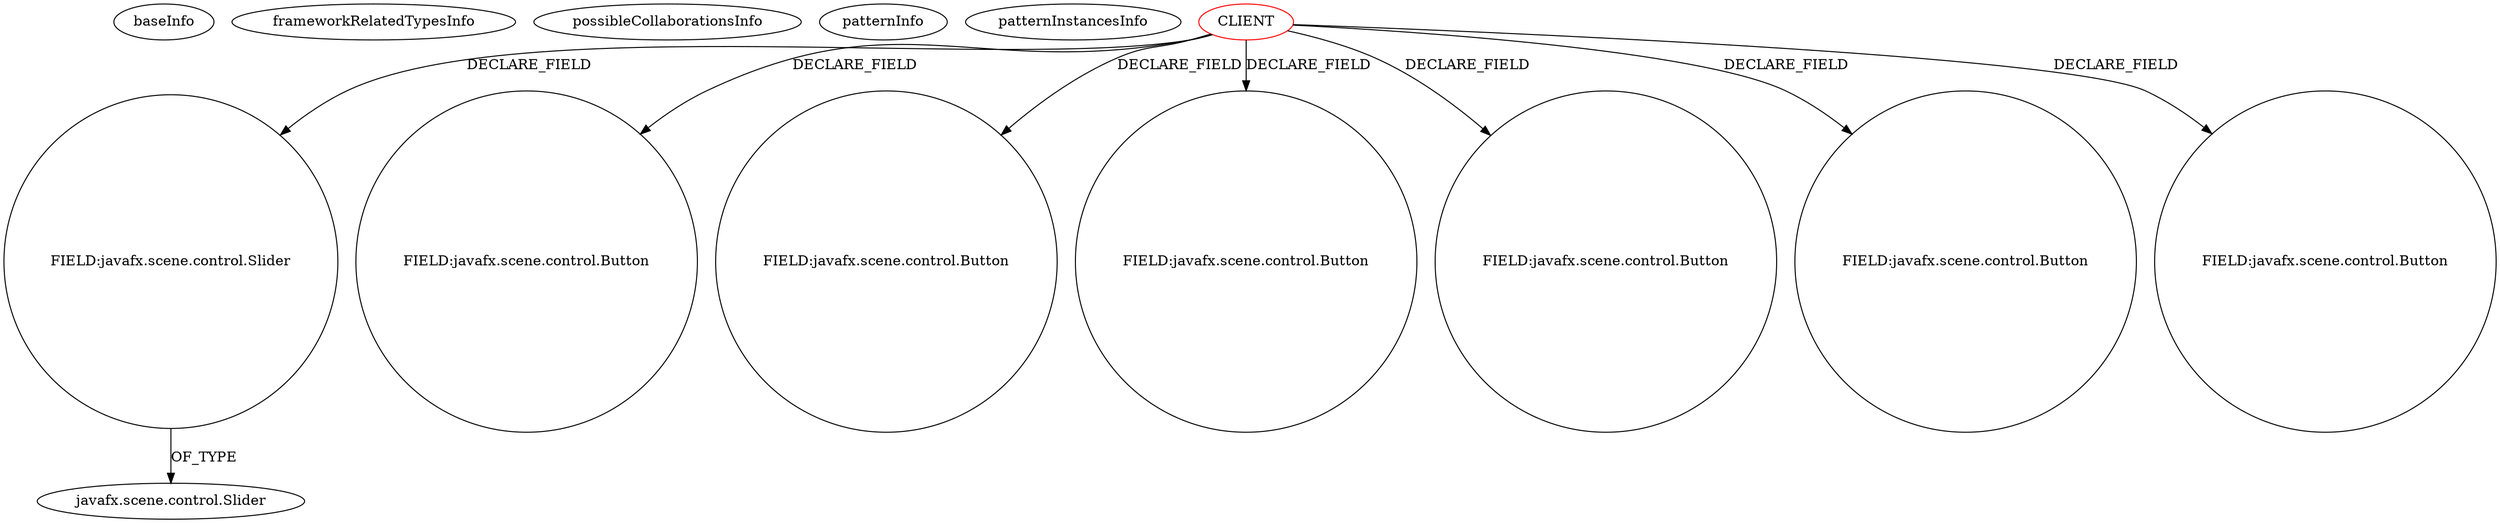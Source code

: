 digraph {
baseInfo[graphId=1194,category="pattern",isAnonymous=false,possibleRelation=false]
frameworkRelatedTypesInfo[]
possibleCollaborationsInfo[]
patternInfo[frequency=2.0,patternRootClient=0]
patternInstancesInfo[0="candybibby-Snake~/candybibby-Snake/Snake-master/src/graphicsJavaFX/Controller.java~Controller~2239",1="if12b051-SWP_Paint~/if12b051-SWP_Paint/SWP_Paint-master/SWP_Paint/src/gui/MainController.java~MainController~3089"]
41[label="javafx.scene.control.Slider",vertexType="FRAMEWORK_CLASS_TYPE",isFrameworkType=false]
78[label="FIELD:javafx.scene.control.Slider",vertexType="FIELD_DECLARATION",isFrameworkType=false,shape=circle]
0[label="CLIENT",vertexType="ROOT_CLIENT_CLASS_DECLARATION",isFrameworkType=false,color=red]
14[label="FIELD:javafx.scene.control.Button",vertexType="FIELD_DECLARATION",isFrameworkType=false,shape=circle]
6[label="FIELD:javafx.scene.control.Button",vertexType="FIELD_DECLARATION",isFrameworkType=false,shape=circle]
60[label="FIELD:javafx.scene.control.Button",vertexType="FIELD_DECLARATION",isFrameworkType=false,shape=circle]
12[label="FIELD:javafx.scene.control.Button",vertexType="FIELD_DECLARATION",isFrameworkType=false,shape=circle]
42[label="FIELD:javafx.scene.control.Button",vertexType="FIELD_DECLARATION",isFrameworkType=false,shape=circle]
22[label="FIELD:javafx.scene.control.Button",vertexType="FIELD_DECLARATION",isFrameworkType=false,shape=circle]
0->12[label="DECLARE_FIELD"]
0->14[label="DECLARE_FIELD"]
78->41[label="OF_TYPE"]
0->6[label="DECLARE_FIELD"]
0->78[label="DECLARE_FIELD"]
0->22[label="DECLARE_FIELD"]
0->60[label="DECLARE_FIELD"]
0->42[label="DECLARE_FIELD"]
}
